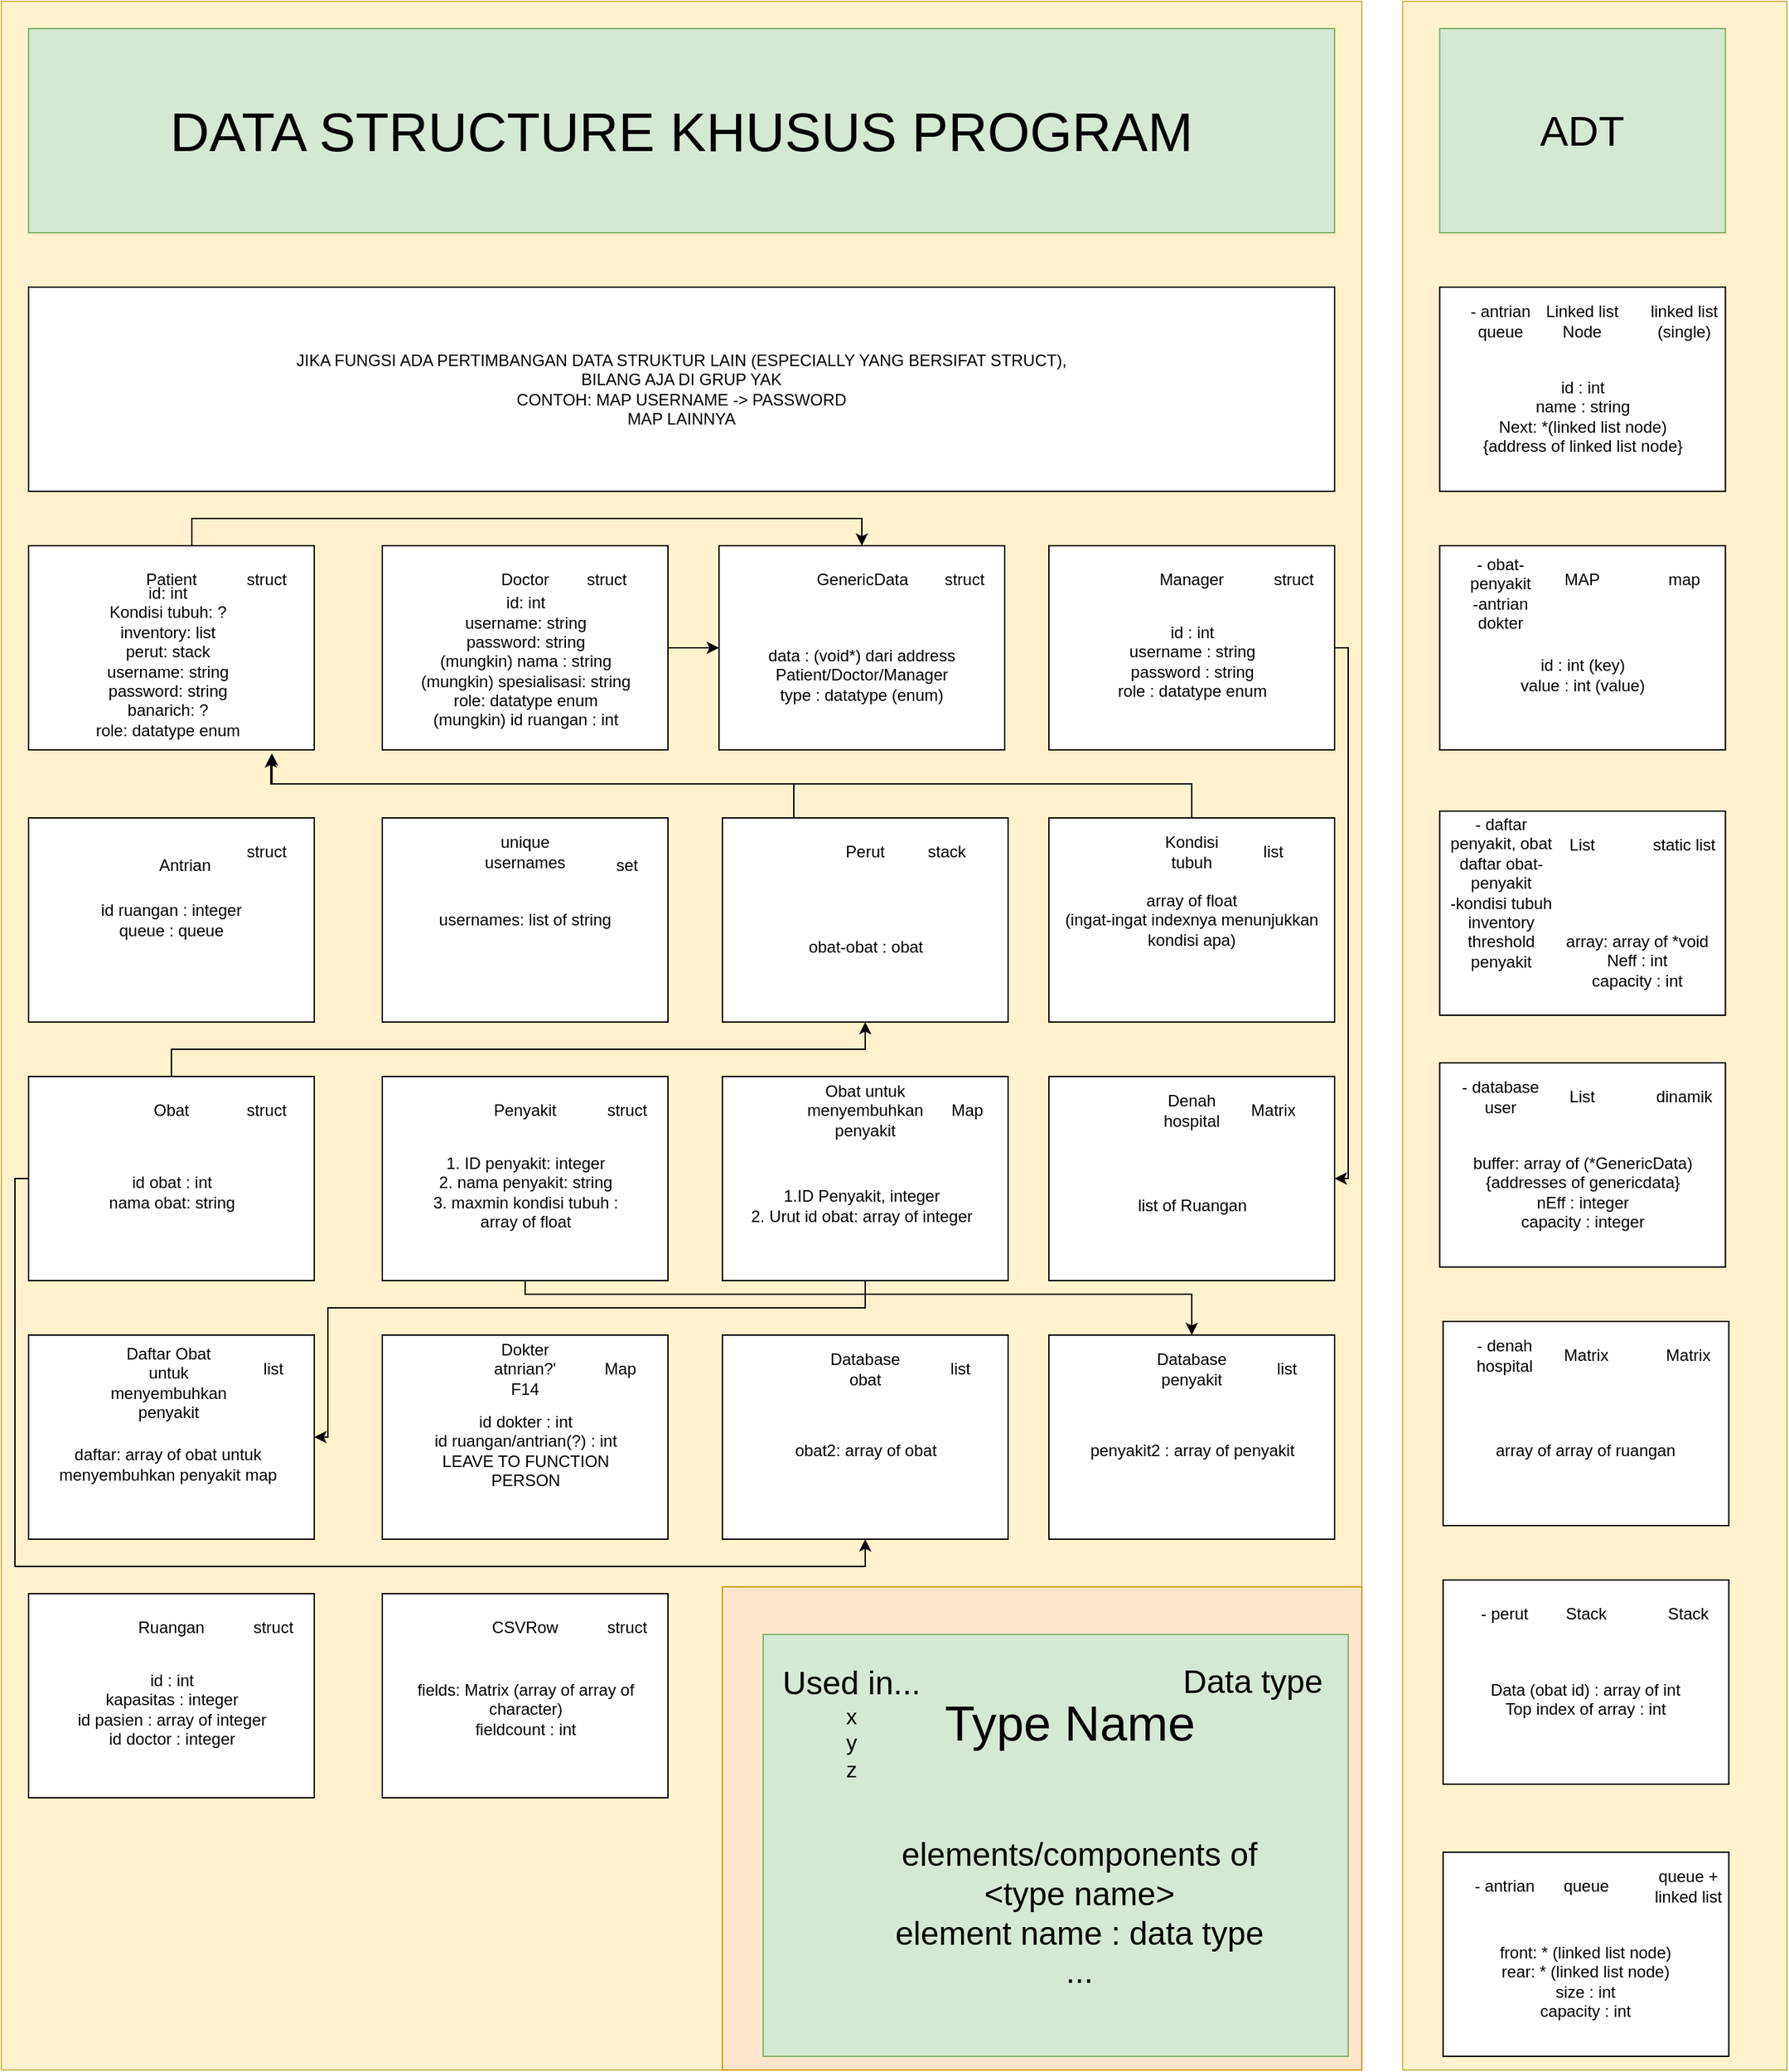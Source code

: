 <mxfile version="27.0.3">
  <diagram name="Page-1" id="8-VR7iJMcNqdX3meWGVy">
    <mxGraphModel dx="2496" dy="2684" grid="1" gridSize="10" guides="1" tooltips="1" connect="1" arrows="1" fold="1" page="1" pageScale="1" pageWidth="850" pageHeight="1100" math="0" shadow="0">
      <root>
        <mxCell id="0" />
        <mxCell id="1" parent="0" />
        <mxCell id="qRzVWy2TUR5vVs1TbLW0-101" value="" style="rounded=0;whiteSpace=wrap;html=1;fillColor=#fff2cc;strokeColor=#d6b656;" parent="1" vertex="1">
          <mxGeometry x="80" y="-120" width="1000" height="1520" as="geometry" />
        </mxCell>
        <mxCell id="5JmlB6ZkHaXfLRglVu9s-21" value="" style="rounded=0;whiteSpace=wrap;html=1;fillColor=#ffe6cc;strokeColor=#d79b00;" vertex="1" parent="1">
          <mxGeometry x="610" y="1045" width="470" height="355" as="geometry" />
        </mxCell>
        <mxCell id="qRzVWy2TUR5vVs1TbLW0-126" style="edgeStyle=orthogonalEdgeStyle;rounded=0;orthogonalLoop=1;jettySize=auto;html=1;exitX=1;exitY=0.5;exitDx=0;exitDy=0;entryX=0;entryY=0.5;entryDx=0;entryDy=0;" parent="1" source="qRzVWy2TUR5vVs1TbLW0-5" target="qRzVWy2TUR5vVs1TbLW0-29" edge="1">
          <mxGeometry relative="1" as="geometry" />
        </mxCell>
        <mxCell id="qRzVWy2TUR5vVs1TbLW0-5" value="" style="rounded=0;whiteSpace=wrap;html=1;" parent="1" vertex="1">
          <mxGeometry x="360" y="280" width="210" height="150" as="geometry" />
        </mxCell>
        <mxCell id="qRzVWy2TUR5vVs1TbLW0-124" style="edgeStyle=orthogonalEdgeStyle;rounded=0;orthogonalLoop=1;jettySize=auto;html=1;exitX=1;exitY=0.5;exitDx=0;exitDy=0;entryX=0.5;entryY=0;entryDx=0;entryDy=0;" parent="1" source="qRzVWy2TUR5vVs1TbLW0-2" target="qRzVWy2TUR5vVs1TbLW0-29" edge="1">
          <mxGeometry relative="1" as="geometry">
            <Array as="points">
              <mxPoint x="220" y="355" />
              <mxPoint x="220" y="260" />
              <mxPoint x="713" y="260" />
            </Array>
          </mxGeometry>
        </mxCell>
        <mxCell id="qRzVWy2TUR5vVs1TbLW0-2" value="" style="rounded=0;whiteSpace=wrap;html=1;" parent="1" vertex="1">
          <mxGeometry x="100" y="280" width="210" height="150" as="geometry" />
        </mxCell>
        <mxCell id="qRzVWy2TUR5vVs1TbLW0-3" value="Patient" style="text;html=1;align=center;verticalAlign=middle;whiteSpace=wrap;rounded=0;" parent="1" vertex="1">
          <mxGeometry x="175" y="290" width="60" height="30" as="geometry" />
        </mxCell>
        <mxCell id="qRzVWy2TUR5vVs1TbLW0-4" value="Doctor" style="text;html=1;align=center;verticalAlign=middle;whiteSpace=wrap;rounded=0;" parent="1" vertex="1">
          <mxGeometry x="435" y="290" width="60" height="30" as="geometry" />
        </mxCell>
        <mxCell id="qRzVWy2TUR5vVs1TbLW0-127" style="edgeStyle=orthogonalEdgeStyle;rounded=0;orthogonalLoop=1;jettySize=auto;html=1;exitX=1;exitY=0.5;exitDx=0;exitDy=0;entryX=1;entryY=0.5;entryDx=0;entryDy=0;" parent="1" source="qRzVWy2TUR5vVs1TbLW0-8" target="qRzVWy2TUR5vVs1TbLW0-27" edge="1">
          <mxGeometry relative="1" as="geometry">
            <Array as="points">
              <mxPoint x="1070" y="355" />
              <mxPoint x="1070" y="745" />
            </Array>
          </mxGeometry>
        </mxCell>
        <mxCell id="qRzVWy2TUR5vVs1TbLW0-8" value="" style="rounded=0;whiteSpace=wrap;html=1;" parent="1" vertex="1">
          <mxGeometry x="850" y="280" width="210" height="150" as="geometry" />
        </mxCell>
        <mxCell id="qRzVWy2TUR5vVs1TbLW0-9" value="Manager" style="text;html=1;align=center;verticalAlign=middle;whiteSpace=wrap;rounded=0;" parent="1" vertex="1">
          <mxGeometry x="925" y="290" width="60" height="30" as="geometry" />
        </mxCell>
        <mxCell id="qRzVWy2TUR5vVs1TbLW0-10" value="&lt;div&gt;id ruangan : integer&lt;/div&gt;&lt;div&gt;queue : queue&lt;/div&gt;" style="rounded=0;whiteSpace=wrap;html=1;" parent="1" vertex="1">
          <mxGeometry x="100" y="480" width="210" height="150" as="geometry" />
        </mxCell>
        <mxCell id="qRzVWy2TUR5vVs1TbLW0-11" value="&lt;div&gt;id: int&lt;/div&gt;&lt;div&gt;Kondisi tubuh: ?&lt;/div&gt;&lt;div&gt;inventory: list&lt;/div&gt;&lt;div&gt;perut: stack&lt;/div&gt;&lt;div&gt;username: string&lt;/div&gt;&lt;div&gt;password: string&lt;/div&gt;&lt;div&gt;banarich: ?&lt;/div&gt;&lt;div&gt;role: datatype enum&lt;/div&gt;" style="text;html=1;align=center;verticalAlign=middle;whiteSpace=wrap;rounded=0;" parent="1" vertex="1">
          <mxGeometry x="120" y="320" width="165" height="90" as="geometry" />
        </mxCell>
        <mxCell id="qRzVWy2TUR5vVs1TbLW0-13" value="usernames: list of string" style="rounded=0;whiteSpace=wrap;html=1;" parent="1" vertex="1">
          <mxGeometry x="360" y="480" width="210" height="150" as="geometry" />
        </mxCell>
        <mxCell id="qRzVWy2TUR5vVs1TbLW0-14" value="unique usernames" style="text;html=1;align=center;verticalAlign=middle;whiteSpace=wrap;rounded=0;" parent="1" vertex="1">
          <mxGeometry x="435" y="490" width="60" height="30" as="geometry" />
        </mxCell>
        <mxCell id="qRzVWy2TUR5vVs1TbLW0-15" value="" style="rounded=0;whiteSpace=wrap;html=1;" parent="1" vertex="1">
          <mxGeometry x="610" y="480" width="210" height="150" as="geometry" />
        </mxCell>
        <mxCell id="qRzVWy2TUR5vVs1TbLW0-16" value="Perut" style="text;html=1;align=center;verticalAlign=middle;whiteSpace=wrap;rounded=0;" parent="1" vertex="1">
          <mxGeometry x="685" y="490" width="60" height="30" as="geometry" />
        </mxCell>
        <mxCell id="qRzVWy2TUR5vVs1TbLW0-17" value="&lt;div&gt;array of float&lt;/div&gt;&lt;div&gt;(ingat-ingat indexnya menunjukkan kondisi apa)&lt;/div&gt;" style="rounded=0;whiteSpace=wrap;html=1;" parent="1" vertex="1">
          <mxGeometry x="850" y="480" width="210" height="150" as="geometry" />
        </mxCell>
        <mxCell id="qRzVWy2TUR5vVs1TbLW0-18" value="Kondisi tubuh" style="text;html=1;align=center;verticalAlign=middle;whiteSpace=wrap;rounded=0;" parent="1" vertex="1">
          <mxGeometry x="925" y="490" width="60" height="30" as="geometry" />
        </mxCell>
        <mxCell id="qRzVWy2TUR5vVs1TbLW0-142" style="edgeStyle=orthogonalEdgeStyle;rounded=0;orthogonalLoop=1;jettySize=auto;html=1;exitX=0;exitY=0.5;exitDx=0;exitDy=0;entryX=0.5;entryY=1;entryDx=0;entryDy=0;" parent="1" source="qRzVWy2TUR5vVs1TbLW0-21" target="qRzVWy2TUR5vVs1TbLW0-138" edge="1">
          <mxGeometry relative="1" as="geometry">
            <Array as="points">
              <mxPoint x="90" y="745" />
              <mxPoint x="90" y="1030" />
              <mxPoint x="715" y="1030" />
            </Array>
          </mxGeometry>
        </mxCell>
        <mxCell id="5BP1AZB2ItsZewCRuCtk-1" style="edgeStyle=orthogonalEdgeStyle;rounded=0;orthogonalLoop=1;jettySize=auto;html=1;exitX=0.5;exitY=0;exitDx=0;exitDy=0;entryX=0.5;entryY=1;entryDx=0;entryDy=0;" parent="1" source="qRzVWy2TUR5vVs1TbLW0-21" target="qRzVWy2TUR5vVs1TbLW0-15" edge="1">
          <mxGeometry relative="1" as="geometry" />
        </mxCell>
        <mxCell id="qRzVWy2TUR5vVs1TbLW0-21" value="" style="rounded=0;whiteSpace=wrap;html=1;" parent="1" vertex="1">
          <mxGeometry x="100" y="670" width="210" height="150" as="geometry" />
        </mxCell>
        <mxCell id="qRzVWy2TUR5vVs1TbLW0-22" value="Obat" style="text;html=1;align=center;verticalAlign=middle;whiteSpace=wrap;rounded=0;" parent="1" vertex="1">
          <mxGeometry x="175" y="680" width="60" height="30" as="geometry" />
        </mxCell>
        <mxCell id="qRzVWy2TUR5vVs1TbLW0-147" style="edgeStyle=orthogonalEdgeStyle;rounded=0;orthogonalLoop=1;jettySize=auto;html=1;exitX=0.5;exitY=1;exitDx=0;exitDy=0;entryX=0.5;entryY=0;entryDx=0;entryDy=0;" parent="1" source="qRzVWy2TUR5vVs1TbLW0-23" target="qRzVWy2TUR5vVs1TbLW0-143" edge="1">
          <mxGeometry relative="1" as="geometry">
            <Array as="points">
              <mxPoint x="465" y="830" />
              <mxPoint x="955" y="830" />
            </Array>
          </mxGeometry>
        </mxCell>
        <mxCell id="qRzVWy2TUR5vVs1TbLW0-23" value="" style="rounded=0;whiteSpace=wrap;html=1;" parent="1" vertex="1">
          <mxGeometry x="360" y="670" width="210" height="150" as="geometry" />
        </mxCell>
        <mxCell id="qRzVWy2TUR5vVs1TbLW0-24" value="Penyakit" style="text;html=1;align=center;verticalAlign=middle;whiteSpace=wrap;rounded=0;" parent="1" vertex="1">
          <mxGeometry x="435" y="680" width="60" height="30" as="geometry" />
        </mxCell>
        <mxCell id="qRzVWy2TUR5vVs1TbLW0-129" style="edgeStyle=orthogonalEdgeStyle;rounded=0;orthogonalLoop=1;jettySize=auto;html=1;exitX=0.5;exitY=1;exitDx=0;exitDy=0;entryX=1;entryY=0.5;entryDx=0;entryDy=0;" parent="1" source="qRzVWy2TUR5vVs1TbLW0-25" target="qRzVWy2TUR5vVs1TbLW0-35" edge="1">
          <mxGeometry relative="1" as="geometry">
            <Array as="points">
              <mxPoint x="715" y="840" />
              <mxPoint x="320" y="840" />
              <mxPoint x="320" y="935" />
            </Array>
          </mxGeometry>
        </mxCell>
        <mxCell id="qRzVWy2TUR5vVs1TbLW0-25" value="" style="rounded=0;whiteSpace=wrap;html=1;" parent="1" vertex="1">
          <mxGeometry x="610" y="670" width="210" height="150" as="geometry" />
        </mxCell>
        <mxCell id="qRzVWy2TUR5vVs1TbLW0-26" value="Obat untuk menyembuhkan penyakit" style="text;html=1;align=center;verticalAlign=middle;whiteSpace=wrap;rounded=0;" parent="1" vertex="1">
          <mxGeometry x="685" y="680" width="60" height="30" as="geometry" />
        </mxCell>
        <mxCell id="qRzVWy2TUR5vVs1TbLW0-27" value="" style="rounded=0;whiteSpace=wrap;html=1;" parent="1" vertex="1">
          <mxGeometry x="850" y="670" width="210" height="150" as="geometry" />
        </mxCell>
        <mxCell id="qRzVWy2TUR5vVs1TbLW0-28" value="Denah hospital" style="text;html=1;align=center;verticalAlign=middle;whiteSpace=wrap;rounded=0;" parent="1" vertex="1">
          <mxGeometry x="925" y="680" width="60" height="30" as="geometry" />
        </mxCell>
        <mxCell id="qRzVWy2TUR5vVs1TbLW0-29" value="" style="rounded=0;whiteSpace=wrap;html=1;" parent="1" vertex="1">
          <mxGeometry x="607.5" y="280" width="210" height="150" as="geometry" />
        </mxCell>
        <mxCell id="qRzVWy2TUR5vVs1TbLW0-30" value="GenericData" style="text;html=1;align=center;verticalAlign=middle;whiteSpace=wrap;rounded=0;" parent="1" vertex="1">
          <mxGeometry x="682.5" y="290" width="60" height="30" as="geometry" />
        </mxCell>
        <mxCell id="qRzVWy2TUR5vVs1TbLW0-31" value="Antrian" style="text;html=1;align=center;verticalAlign=middle;whiteSpace=wrap;rounded=0;" parent="1" vertex="1">
          <mxGeometry x="185" y="500" width="60" height="30" as="geometry" />
        </mxCell>
        <mxCell id="qRzVWy2TUR5vVs1TbLW0-32" value="list of Ruangan" style="text;html=1;align=center;verticalAlign=middle;whiteSpace=wrap;rounded=0;" parent="1" vertex="1">
          <mxGeometry x="872.5" y="720" width="165" height="90" as="geometry" />
        </mxCell>
        <mxCell id="qRzVWy2TUR5vVs1TbLW0-33" value="Matrix" style="text;html=1;align=center;verticalAlign=middle;whiteSpace=wrap;rounded=0;" parent="1" vertex="1">
          <mxGeometry x="985" y="680" width="60" height="30" as="geometry" />
        </mxCell>
        <mxCell id="qRzVWy2TUR5vVs1TbLW0-34" value="&lt;div&gt;1.ID Penyakit, integer&lt;/div&gt;&lt;div&gt;2. Urut id obat: array of integer&lt;/div&gt;" style="text;html=1;align=center;verticalAlign=middle;whiteSpace=wrap;rounded=0;" parent="1" vertex="1">
          <mxGeometry x="630" y="720" width="165" height="90" as="geometry" />
        </mxCell>
        <mxCell id="qRzVWy2TUR5vVs1TbLW0-35" value="" style="rounded=0;whiteSpace=wrap;html=1;" parent="1" vertex="1">
          <mxGeometry x="100" y="860" width="210" height="150" as="geometry" />
        </mxCell>
        <mxCell id="qRzVWy2TUR5vVs1TbLW0-36" value="Daftar Obat untuk menyembuhkan penyakit" style="text;html=1;align=center;verticalAlign=middle;whiteSpace=wrap;rounded=0;" parent="1" vertex="1">
          <mxGeometry x="172.5" y="880" width="60" height="30" as="geometry" />
        </mxCell>
        <mxCell id="qRzVWy2TUR5vVs1TbLW0-37" value="daftar: array of obat untuk menyembuhkan penyakit map" style="text;html=1;align=center;verticalAlign=middle;whiteSpace=wrap;rounded=0;" parent="1" vertex="1">
          <mxGeometry x="120" y="910" width="165" height="90" as="geometry" />
        </mxCell>
        <mxCell id="qRzVWy2TUR5vVs1TbLW0-38" value="Map" style="text;html=1;align=center;verticalAlign=middle;whiteSpace=wrap;rounded=0;" parent="1" vertex="1">
          <mxGeometry x="760" y="680" width="60" height="30" as="geometry" />
        </mxCell>
        <mxCell id="qRzVWy2TUR5vVs1TbLW0-39" value="list" style="text;html=1;align=center;verticalAlign=middle;whiteSpace=wrap;rounded=0;" parent="1" vertex="1">
          <mxGeometry x="250" y="870" width="60" height="30" as="geometry" />
        </mxCell>
        <mxCell id="qRzVWy2TUR5vVs1TbLW0-40" value="&lt;div&gt;data : (void*) dari address Patient/Doctor/Manager&lt;/div&gt;&lt;div&gt;type : datatype (enum)&lt;/div&gt;" style="text;html=1;align=center;verticalAlign=middle;whiteSpace=wrap;rounded=0;" parent="1" vertex="1">
          <mxGeometry x="630" y="330" width="165" height="90" as="geometry" />
        </mxCell>
        <mxCell id="qRzVWy2TUR5vVs1TbLW0-41" value="&lt;div&gt;1. ID penyakit: integer&lt;/div&gt;&lt;div&gt;2. nama penyakit: string&lt;/div&gt;&lt;div&gt;3. maxmin kondisi tubuh : array of float&lt;/div&gt;" style="text;html=1;align=center;verticalAlign=middle;whiteSpace=wrap;rounded=0;" parent="1" vertex="1">
          <mxGeometry x="382.5" y="710" width="165" height="90" as="geometry" />
        </mxCell>
        <mxCell id="qRzVWy2TUR5vVs1TbLW0-43" value="list" style="text;html=1;align=center;verticalAlign=middle;whiteSpace=wrap;rounded=0;" parent="1" vertex="1">
          <mxGeometry x="985" y="490" width="60" height="30" as="geometry" />
        </mxCell>
        <mxCell id="qRzVWy2TUR5vVs1TbLW0-45" value="obat-obat : obat" style="text;html=1;align=center;verticalAlign=middle;whiteSpace=wrap;rounded=0;" parent="1" vertex="1">
          <mxGeometry x="632.5" y="530" width="165" height="90" as="geometry" />
        </mxCell>
        <mxCell id="qRzVWy2TUR5vVs1TbLW0-46" value="stack" style="text;html=1;align=center;verticalAlign=middle;whiteSpace=wrap;rounded=0;" parent="1" vertex="1">
          <mxGeometry x="745" y="490" width="60" height="30" as="geometry" />
        </mxCell>
        <mxCell id="qRzVWy2TUR5vVs1TbLW0-48" value="struct" style="text;html=1;align=center;verticalAlign=middle;whiteSpace=wrap;rounded=0;" parent="1" vertex="1">
          <mxGeometry x="757.5" y="290" width="60" height="30" as="geometry" />
        </mxCell>
        <mxCell id="qRzVWy2TUR5vVs1TbLW0-51" value="struct" style="text;html=1;align=center;verticalAlign=middle;whiteSpace=wrap;rounded=0;" parent="1" vertex="1">
          <mxGeometry x="245" y="490" width="60" height="30" as="geometry" />
        </mxCell>
        <mxCell id="qRzVWy2TUR5vVs1TbLW0-52" value="set" style="text;html=1;align=center;verticalAlign=middle;whiteSpace=wrap;rounded=0;" parent="1" vertex="1">
          <mxGeometry x="510" y="500" width="60" height="30" as="geometry" />
        </mxCell>
        <mxCell id="qRzVWy2TUR5vVs1TbLW0-53" value="&lt;div&gt;id : int&lt;/div&gt;&lt;div&gt;username : string&lt;/div&gt;&lt;div&gt;password : string&lt;/div&gt;&lt;div&gt;role : datatype enum&lt;/div&gt;" style="text;html=1;align=center;verticalAlign=middle;whiteSpace=wrap;rounded=0;" parent="1" vertex="1">
          <mxGeometry x="872.5" y="320" width="165" height="90" as="geometry" />
        </mxCell>
        <mxCell id="qRzVWy2TUR5vVs1TbLW0-64" value="struct" style="text;html=1;align=center;verticalAlign=middle;whiteSpace=wrap;rounded=0;" parent="1" vertex="1">
          <mxGeometry x="510" y="680" width="60" height="30" as="geometry" />
        </mxCell>
        <mxCell id="qRzVWy2TUR5vVs1TbLW0-65" value="struct" style="text;html=1;align=center;verticalAlign=middle;whiteSpace=wrap;rounded=0;" parent="1" vertex="1">
          <mxGeometry x="1000" y="290" width="60" height="30" as="geometry" />
        </mxCell>
        <mxCell id="qRzVWy2TUR5vVs1TbLW0-66" value="struct" style="text;html=1;align=center;verticalAlign=middle;whiteSpace=wrap;rounded=0;" parent="1" vertex="1">
          <mxGeometry x="245" y="290" width="60" height="30" as="geometry" />
        </mxCell>
        <mxCell id="qRzVWy2TUR5vVs1TbLW0-77" value="&lt;div&gt;id obat : int&lt;/div&gt;&lt;div&gt;nama obat: string&lt;/div&gt;" style="text;html=1;align=center;verticalAlign=middle;whiteSpace=wrap;rounded=0;" parent="1" vertex="1">
          <mxGeometry x="122.5" y="710" width="165" height="90" as="geometry" />
        </mxCell>
        <mxCell id="qRzVWy2TUR5vVs1TbLW0-78" value="struct" style="text;html=1;align=center;verticalAlign=middle;whiteSpace=wrap;rounded=0;" parent="1" vertex="1">
          <mxGeometry x="245" y="680" width="60" height="30" as="geometry" />
        </mxCell>
        <mxCell id="qRzVWy2TUR5vVs1TbLW0-79" value="struct" style="text;html=1;align=center;verticalAlign=middle;whiteSpace=wrap;rounded=0;" parent="1" vertex="1">
          <mxGeometry x="495" y="290" width="60" height="30" as="geometry" />
        </mxCell>
        <mxCell id="qRzVWy2TUR5vVs1TbLW0-80" value="&lt;div&gt;id: int&lt;br&gt;username: string&lt;/div&gt;&lt;div&gt;password: string&lt;/div&gt;&lt;div&gt;(mungkin) nama : string&lt;/div&gt;&lt;div&gt;(mungkin) spesialisasi: string&lt;/div&gt;&lt;div&gt;role: datatype enum&lt;/div&gt;&lt;div&gt;(mungkin) id ruangan : int&lt;/div&gt;" style="text;html=1;align=center;verticalAlign=middle;whiteSpace=wrap;rounded=0;" parent="1" vertex="1">
          <mxGeometry x="382.5" y="320" width="165" height="90" as="geometry" />
        </mxCell>
        <mxCell id="qRzVWy2TUR5vVs1TbLW0-92" value="&lt;div&gt;JIKA FUNGSI ADA PERTIMBANGAN DATA STRUKTUR LAIN (ESPECIALLY YANG BERSIFAT STRUCT),&lt;/div&gt;&lt;div&gt;BILANG AJA DI GRUP YAK&lt;/div&gt;&lt;div&gt;CONTOH: MAP USERNAME -&amp;gt; PASSWORD&lt;/div&gt;&lt;div&gt;MAP LAINNYA&lt;/div&gt;" style="rounded=0;whiteSpace=wrap;html=1;" parent="1" vertex="1">
          <mxGeometry x="100" y="90" width="960" height="150" as="geometry" />
        </mxCell>
        <mxCell id="qRzVWy2TUR5vVs1TbLW0-93" value="DATA STRUCTURE KHUSUS PROGRAM" style="rounded=0;whiteSpace=wrap;html=1;fillColor=#d5e8d4;strokeColor=#82b366;fontSize=40;" parent="1" vertex="1">
          <mxGeometry x="100" y="-100" width="960" height="150" as="geometry" />
        </mxCell>
        <mxCell id="qRzVWy2TUR5vVs1TbLW0-128" style="edgeStyle=orthogonalEdgeStyle;rounded=0;orthogonalLoop=1;jettySize=auto;html=1;exitX=0.25;exitY=0;exitDx=0;exitDy=0;entryX=0.848;entryY=1.027;entryDx=0;entryDy=0;entryPerimeter=0;" parent="1" source="qRzVWy2TUR5vVs1TbLW0-15" target="qRzVWy2TUR5vVs1TbLW0-2" edge="1">
          <mxGeometry relative="1" as="geometry" />
        </mxCell>
        <mxCell id="qRzVWy2TUR5vVs1TbLW0-130" value="" style="rounded=0;whiteSpace=wrap;html=1;" parent="1" vertex="1">
          <mxGeometry x="360" y="860" width="210" height="150" as="geometry" />
        </mxCell>
        <mxCell id="qRzVWy2TUR5vVs1TbLW0-131" value="&lt;div&gt;Dokter atnrian?&#39;&lt;/div&gt;&lt;div&gt;F14&lt;/div&gt;" style="text;html=1;align=center;verticalAlign=middle;whiteSpace=wrap;rounded=0;" parent="1" vertex="1">
          <mxGeometry x="435" y="870" width="60" height="30" as="geometry" />
        </mxCell>
        <mxCell id="qRzVWy2TUR5vVs1TbLW0-132" value="Map" style="text;html=1;align=center;verticalAlign=middle;whiteSpace=wrap;rounded=0;" parent="1" vertex="1">
          <mxGeometry x="505" y="870" width="60" height="30" as="geometry" />
        </mxCell>
        <mxCell id="qRzVWy2TUR5vVs1TbLW0-133" value="&lt;div&gt;id dokter : int&lt;/div&gt;&lt;div&gt;id ruangan/antrian(?) : int&lt;/div&gt;&lt;div&gt;LEAVE TO FUNCTION PERSON&lt;/div&gt;" style="text;html=1;align=center;verticalAlign=middle;whiteSpace=wrap;rounded=0;" parent="1" vertex="1">
          <mxGeometry x="382.5" y="900" width="165" height="90" as="geometry" />
        </mxCell>
        <mxCell id="qRzVWy2TUR5vVs1TbLW0-138" value="" style="rounded=0;whiteSpace=wrap;html=1;" parent="1" vertex="1">
          <mxGeometry x="610" y="860" width="210" height="150" as="geometry" />
        </mxCell>
        <mxCell id="qRzVWy2TUR5vVs1TbLW0-139" value="Database obat" style="text;html=1;align=center;verticalAlign=middle;whiteSpace=wrap;rounded=0;" parent="1" vertex="1">
          <mxGeometry x="685" y="870" width="60" height="30" as="geometry" />
        </mxCell>
        <mxCell id="qRzVWy2TUR5vVs1TbLW0-140" value="list" style="text;html=1;align=center;verticalAlign=middle;whiteSpace=wrap;rounded=0;" parent="1" vertex="1">
          <mxGeometry x="755" y="870" width="60" height="30" as="geometry" />
        </mxCell>
        <mxCell id="qRzVWy2TUR5vVs1TbLW0-141" value="obat2: array of obat" style="text;html=1;align=center;verticalAlign=middle;whiteSpace=wrap;rounded=0;" parent="1" vertex="1">
          <mxGeometry x="632.5" y="900" width="165" height="90" as="geometry" />
        </mxCell>
        <mxCell id="qRzVWy2TUR5vVs1TbLW0-143" value="" style="rounded=0;whiteSpace=wrap;html=1;" parent="1" vertex="1">
          <mxGeometry x="850" y="860" width="210" height="150" as="geometry" />
        </mxCell>
        <mxCell id="qRzVWy2TUR5vVs1TbLW0-144" value="Database penyakit" style="text;html=1;align=center;verticalAlign=middle;whiteSpace=wrap;rounded=0;" parent="1" vertex="1">
          <mxGeometry x="925" y="870" width="60" height="30" as="geometry" />
        </mxCell>
        <mxCell id="qRzVWy2TUR5vVs1TbLW0-145" value="list" style="text;html=1;align=center;verticalAlign=middle;whiteSpace=wrap;rounded=0;" parent="1" vertex="1">
          <mxGeometry x="995" y="870" width="60" height="30" as="geometry" />
        </mxCell>
        <mxCell id="qRzVWy2TUR5vVs1TbLW0-146" value="penyakit2 : array of penyakit" style="text;html=1;align=center;verticalAlign=middle;whiteSpace=wrap;rounded=0;" parent="1" vertex="1">
          <mxGeometry x="872.5" y="900" width="165" height="90" as="geometry" />
        </mxCell>
        <mxCell id="qRzVWy2TUR5vVs1TbLW0-149" style="edgeStyle=orthogonalEdgeStyle;rounded=0;orthogonalLoop=1;jettySize=auto;html=1;exitX=0.5;exitY=0;exitDx=0;exitDy=0;entryX=0.852;entryY=1.017;entryDx=0;entryDy=0;entryPerimeter=0;" parent="1" source="qRzVWy2TUR5vVs1TbLW0-17" target="qRzVWy2TUR5vVs1TbLW0-2" edge="1">
          <mxGeometry relative="1" as="geometry" />
        </mxCell>
        <mxCell id="5JmlB6ZkHaXfLRglVu9s-6" value="" style="rounded=0;whiteSpace=wrap;html=1;" vertex="1" parent="1">
          <mxGeometry x="100" y="1050" width="210" height="150" as="geometry" />
        </mxCell>
        <mxCell id="5JmlB6ZkHaXfLRglVu9s-7" value="Ruangan" style="text;html=1;align=center;verticalAlign=middle;whiteSpace=wrap;rounded=0;" vertex="1" parent="1">
          <mxGeometry x="175" y="1060" width="60" height="30" as="geometry" />
        </mxCell>
        <mxCell id="5JmlB6ZkHaXfLRglVu9s-8" value="struct" style="text;html=1;align=center;verticalAlign=middle;whiteSpace=wrap;rounded=0;" vertex="1" parent="1">
          <mxGeometry x="250" y="1060" width="60" height="30" as="geometry" />
        </mxCell>
        <mxCell id="5JmlB6ZkHaXfLRglVu9s-9" value="&lt;div&gt;id : int&lt;/div&gt;&lt;div&gt;kapasitas : integer&lt;/div&gt;&lt;div&gt;id pasien : array of integer&lt;/div&gt;&lt;div&gt;id doctor : integer&lt;/div&gt;" style="text;html=1;align=center;verticalAlign=middle;whiteSpace=wrap;rounded=0;" vertex="1" parent="1">
          <mxGeometry x="122.5" y="1090" width="165" height="90" as="geometry" />
        </mxCell>
        <mxCell id="5JmlB6ZkHaXfLRglVu9s-10" value="&lt;div&gt;id : int&lt;/div&gt;&lt;div&gt;kapasitas : integer&lt;/div&gt;&lt;div&gt;id pasien : array of integer&lt;/div&gt;&lt;div&gt;id doctor : integer&lt;/div&gt;" style="text;html=1;align=center;verticalAlign=middle;whiteSpace=wrap;rounded=0;" vertex="1" parent="1">
          <mxGeometry x="382.5" y="1090" width="165" height="90" as="geometry" />
        </mxCell>
        <mxCell id="5JmlB6ZkHaXfLRglVu9s-11" value="" style="rounded=0;whiteSpace=wrap;html=1;" vertex="1" parent="1">
          <mxGeometry x="360" y="1050" width="210" height="150" as="geometry" />
        </mxCell>
        <mxCell id="5JmlB6ZkHaXfLRglVu9s-12" value="CSVRow" style="text;html=1;align=center;verticalAlign=middle;whiteSpace=wrap;rounded=0;" vertex="1" parent="1">
          <mxGeometry x="435" y="1060" width="60" height="30" as="geometry" />
        </mxCell>
        <mxCell id="5JmlB6ZkHaXfLRglVu9s-13" value="struct" style="text;html=1;align=center;verticalAlign=middle;whiteSpace=wrap;rounded=0;" vertex="1" parent="1">
          <mxGeometry x="510" y="1060" width="60" height="30" as="geometry" />
        </mxCell>
        <mxCell id="5JmlB6ZkHaXfLRglVu9s-14" value="&lt;div&gt;fields: Matrix (array of array of character)&lt;/div&gt;&lt;div&gt;fieldcount : int&lt;/div&gt;" style="text;html=1;align=center;verticalAlign=middle;whiteSpace=wrap;rounded=0;" vertex="1" parent="1">
          <mxGeometry x="382.5" y="1090" width="165" height="90" as="geometry" />
        </mxCell>
        <mxCell id="5JmlB6ZkHaXfLRglVu9s-15" value="" style="rounded=0;whiteSpace=wrap;html=1;fillColor=#d5e8d4;strokeColor=#82b366;" vertex="1" parent="1">
          <mxGeometry x="640" y="1080" width="430" height="310" as="geometry" />
        </mxCell>
        <mxCell id="5JmlB6ZkHaXfLRglVu9s-16" value="&lt;font style=&quot;font-size: 36px;&quot;&gt;Type Name&lt;/font&gt;" style="text;html=1;align=center;verticalAlign=middle;whiteSpace=wrap;rounded=0;" vertex="1" parent="1">
          <mxGeometry x="742.5" y="1130" width="245" height="30" as="geometry" />
        </mxCell>
        <mxCell id="5JmlB6ZkHaXfLRglVu9s-17" value="&lt;font style=&quot;font-size: 24px;&quot;&gt;Data type&lt;/font&gt;" style="text;html=1;align=center;verticalAlign=middle;whiteSpace=wrap;rounded=0;" vertex="1" parent="1">
          <mxGeometry x="945" y="1100" width="110" height="30" as="geometry" />
        </mxCell>
        <mxCell id="5JmlB6ZkHaXfLRglVu9s-18" value="&lt;div&gt;&lt;font style=&quot;font-size: 24px;&quot;&gt;Used in...&lt;/font&gt;&lt;/div&gt;&lt;div&gt;&lt;font size=&quot;3&quot;&gt;x&lt;/font&gt;&lt;/div&gt;&lt;div&gt;&lt;font size=&quot;3&quot;&gt;y&lt;/font&gt;&lt;/div&gt;&lt;div&gt;&lt;font size=&quot;3&quot;&gt;z&lt;/font&gt;&lt;/div&gt;" style="text;html=1;align=center;verticalAlign=middle;whiteSpace=wrap;rounded=0;" vertex="1" parent="1">
          <mxGeometry x="650" y="1130" width="110" height="30" as="geometry" />
        </mxCell>
        <mxCell id="5JmlB6ZkHaXfLRglVu9s-23" value="" style="rounded=0;whiteSpace=wrap;html=1;fillColor=#fff2cc;strokeColor=#d6b656;" vertex="1" parent="1">
          <mxGeometry x="1110" y="-120" width="282.5" height="1520" as="geometry" />
        </mxCell>
        <mxCell id="5JmlB6ZkHaXfLRglVu9s-19" value="&lt;div&gt;&lt;font style=&quot;font-size: 24px;&quot;&gt;elements/components of &amp;lt;type name&amp;gt;&lt;/font&gt;&lt;/div&gt;&lt;div&gt;&lt;font style=&quot;font-size: 24px;&quot;&gt;element name : data type&lt;/font&gt;&lt;/div&gt;&lt;div&gt;&lt;font style=&quot;font-size: 24px;&quot;&gt;...&lt;/font&gt;&lt;/div&gt;" style="text;html=1;align=center;verticalAlign=middle;whiteSpace=wrap;rounded=0;" vertex="1" parent="1">
          <mxGeometry x="725" y="1200" width="295" height="170" as="geometry" />
        </mxCell>
        <mxCell id="qRzVWy2TUR5vVs1TbLW0-54" value="" style="rounded=0;whiteSpace=wrap;html=1;" parent="1" vertex="1">
          <mxGeometry x="1137.25" y="90" width="210" height="150" as="geometry" />
        </mxCell>
        <mxCell id="qRzVWy2TUR5vVs1TbLW0-55" value="Linked list Node" style="text;html=1;align=center;verticalAlign=middle;whiteSpace=wrap;rounded=0;" parent="1" vertex="1">
          <mxGeometry x="1212.25" y="100" width="60" height="30" as="geometry" />
        </mxCell>
        <mxCell id="qRzVWy2TUR5vVs1TbLW0-56" value="&lt;div&gt;id : int&lt;/div&gt;&lt;div&gt;name : string&lt;/div&gt;&lt;div&gt;Next: *(linked list node) {address of linked list node}&lt;/div&gt;" style="text;html=1;align=center;verticalAlign=middle;whiteSpace=wrap;rounded=0;" parent="1" vertex="1">
          <mxGeometry x="1159.75" y="140" width="165" height="90" as="geometry" />
        </mxCell>
        <mxCell id="qRzVWy2TUR5vVs1TbLW0-57" value="&lt;div&gt;linked list&lt;/div&gt;&lt;div&gt;(single)&lt;/div&gt;" style="text;html=1;align=center;verticalAlign=middle;whiteSpace=wrap;rounded=0;" parent="1" vertex="1">
          <mxGeometry x="1287.25" y="100" width="60" height="30" as="geometry" />
        </mxCell>
        <mxCell id="qRzVWy2TUR5vVs1TbLW0-58" value="" style="rounded=0;whiteSpace=wrap;html=1;" parent="1" vertex="1">
          <mxGeometry x="1139.75" y="1240" width="210" height="150" as="geometry" />
        </mxCell>
        <mxCell id="qRzVWy2TUR5vVs1TbLW0-59" value="queue" style="text;html=1;align=center;verticalAlign=middle;whiteSpace=wrap;rounded=0;" parent="1" vertex="1">
          <mxGeometry x="1214.75" y="1250" width="60" height="30" as="geometry" />
        </mxCell>
        <mxCell id="qRzVWy2TUR5vVs1TbLW0-60" value="&lt;div&gt;front: * (linked list node)&lt;/div&gt;&lt;div&gt;rear: * (linked list node)&lt;/div&gt;&lt;div&gt;size : int&lt;/div&gt;&lt;div&gt;capacity : int&lt;/div&gt;" style="text;html=1;align=center;verticalAlign=middle;whiteSpace=wrap;rounded=0;" parent="1" vertex="1">
          <mxGeometry x="1162.25" y="1290" width="165" height="90" as="geometry" />
        </mxCell>
        <mxCell id="qRzVWy2TUR5vVs1TbLW0-61" value="queue + linked list" style="text;html=1;align=center;verticalAlign=middle;whiteSpace=wrap;rounded=0;" parent="1" vertex="1">
          <mxGeometry x="1289.75" y="1250" width="60" height="30" as="geometry" />
        </mxCell>
        <mxCell id="qRzVWy2TUR5vVs1TbLW0-62" value="&lt;div&gt;- antrian queue&lt;/div&gt;" style="text;html=1;align=center;verticalAlign=middle;whiteSpace=wrap;rounded=0;" parent="1" vertex="1">
          <mxGeometry x="1152.25" y="100" width="60" height="30" as="geometry" />
        </mxCell>
        <mxCell id="qRzVWy2TUR5vVs1TbLW0-63" value="- antrian" style="text;html=1;align=center;verticalAlign=middle;whiteSpace=wrap;rounded=0;" parent="1" vertex="1">
          <mxGeometry x="1154.75" y="1250" width="60" height="30" as="geometry" />
        </mxCell>
        <mxCell id="qRzVWy2TUR5vVs1TbLW0-67" value="" style="rounded=0;whiteSpace=wrap;html=1;" parent="1" vertex="1">
          <mxGeometry x="1139.75" y="850" width="210" height="150" as="geometry" />
        </mxCell>
        <mxCell id="qRzVWy2TUR5vVs1TbLW0-68" value="Matrix" style="text;html=1;align=center;verticalAlign=middle;whiteSpace=wrap;rounded=0;" parent="1" vertex="1">
          <mxGeometry x="1214.75" y="860" width="60" height="30" as="geometry" />
        </mxCell>
        <mxCell id="qRzVWy2TUR5vVs1TbLW0-69" value="array of array of ruangan" style="text;html=1;align=center;verticalAlign=middle;whiteSpace=wrap;rounded=0;" parent="1" vertex="1">
          <mxGeometry x="1162.25" y="900" width="165" height="90" as="geometry" />
        </mxCell>
        <mxCell id="qRzVWy2TUR5vVs1TbLW0-70" value="Matrix" style="text;html=1;align=center;verticalAlign=middle;whiteSpace=wrap;rounded=0;" parent="1" vertex="1">
          <mxGeometry x="1289.75" y="860" width="60" height="30" as="geometry" />
        </mxCell>
        <mxCell id="qRzVWy2TUR5vVs1TbLW0-71" value="- denah hospital" style="text;html=1;align=center;verticalAlign=middle;whiteSpace=wrap;rounded=0;" parent="1" vertex="1">
          <mxGeometry x="1154.75" y="860" width="60" height="30" as="geometry" />
        </mxCell>
        <mxCell id="qRzVWy2TUR5vVs1TbLW0-72" value="" style="rounded=0;whiteSpace=wrap;html=1;" parent="1" vertex="1">
          <mxGeometry x="1139.75" y="1040" width="210" height="150" as="geometry" />
        </mxCell>
        <mxCell id="qRzVWy2TUR5vVs1TbLW0-73" value="Stack" style="text;html=1;align=center;verticalAlign=middle;whiteSpace=wrap;rounded=0;" parent="1" vertex="1">
          <mxGeometry x="1214.75" y="1050" width="60" height="30" as="geometry" />
        </mxCell>
        <mxCell id="qRzVWy2TUR5vVs1TbLW0-74" value="&lt;div&gt;Data (obat id) : array of int&lt;/div&gt;&lt;div&gt;Top index of array : int&lt;/div&gt;&lt;div&gt;&lt;br&gt;&lt;/div&gt;" style="text;html=1;align=center;verticalAlign=middle;whiteSpace=wrap;rounded=0;" parent="1" vertex="1">
          <mxGeometry x="1162.25" y="1090" width="165" height="90" as="geometry" />
        </mxCell>
        <mxCell id="qRzVWy2TUR5vVs1TbLW0-75" value="Stack" style="text;html=1;align=center;verticalAlign=middle;whiteSpace=wrap;rounded=0;" parent="1" vertex="1">
          <mxGeometry x="1289.75" y="1050" width="60" height="30" as="geometry" />
        </mxCell>
        <mxCell id="qRzVWy2TUR5vVs1TbLW0-76" value="- perut" style="text;html=1;align=center;verticalAlign=middle;whiteSpace=wrap;rounded=0;" parent="1" vertex="1">
          <mxGeometry x="1154.75" y="1050" width="60" height="30" as="geometry" />
        </mxCell>
        <mxCell id="qRzVWy2TUR5vVs1TbLW0-81" value="" style="rounded=0;whiteSpace=wrap;html=1;" parent="1" vertex="1">
          <mxGeometry x="1137.25" y="280" width="210" height="150" as="geometry" />
        </mxCell>
        <mxCell id="qRzVWy2TUR5vVs1TbLW0-82" value="MAP" style="text;html=1;align=center;verticalAlign=middle;whiteSpace=wrap;rounded=0;" parent="1" vertex="1">
          <mxGeometry x="1212.25" y="290" width="60" height="30" as="geometry" />
        </mxCell>
        <mxCell id="qRzVWy2TUR5vVs1TbLW0-83" value="&lt;div&gt;id : int (key)&lt;/div&gt;&lt;div&gt;value : int (value)&lt;/div&gt;" style="text;html=1;align=center;verticalAlign=middle;whiteSpace=wrap;rounded=0;" parent="1" vertex="1">
          <mxGeometry x="1159.75" y="330" width="165" height="90" as="geometry" />
        </mxCell>
        <mxCell id="qRzVWy2TUR5vVs1TbLW0-84" value="map" style="text;html=1;align=center;verticalAlign=middle;whiteSpace=wrap;rounded=0;" parent="1" vertex="1">
          <mxGeometry x="1287.25" y="290" width="60" height="30" as="geometry" />
        </mxCell>
        <mxCell id="qRzVWy2TUR5vVs1TbLW0-85" value="&lt;div&gt;- obat-penyakit&lt;/div&gt;&lt;div&gt;-antrian dokter&lt;/div&gt;" style="text;html=1;align=center;verticalAlign=middle;whiteSpace=wrap;rounded=0;" parent="1" vertex="1">
          <mxGeometry x="1152.25" y="300" width="60" height="30" as="geometry" />
        </mxCell>
        <mxCell id="qRzVWy2TUR5vVs1TbLW0-86" value="" style="rounded=0;whiteSpace=wrap;html=1;" parent="1" vertex="1">
          <mxGeometry x="1137.25" y="475" width="210" height="150" as="geometry" />
        </mxCell>
        <mxCell id="qRzVWy2TUR5vVs1TbLW0-87" value="List" style="text;html=1;align=center;verticalAlign=middle;whiteSpace=wrap;rounded=0;" parent="1" vertex="1">
          <mxGeometry x="1212.25" y="485" width="60" height="30" as="geometry" />
        </mxCell>
        <mxCell id="qRzVWy2TUR5vVs1TbLW0-88" value="&lt;div&gt;array: array of *void&lt;/div&gt;&lt;div&gt;Neff : int&lt;/div&gt;&lt;div&gt;capacity : int&lt;/div&gt;" style="text;html=1;align=center;verticalAlign=middle;whiteSpace=wrap;rounded=0;" parent="1" vertex="1">
          <mxGeometry x="1200.25" y="540" width="165" height="90" as="geometry" />
        </mxCell>
        <mxCell id="qRzVWy2TUR5vVs1TbLW0-89" value="static list" style="text;html=1;align=center;verticalAlign=middle;whiteSpace=wrap;rounded=0;" parent="1" vertex="1">
          <mxGeometry x="1287.25" y="485" width="60" height="30" as="geometry" />
        </mxCell>
        <mxCell id="qRzVWy2TUR5vVs1TbLW0-90" value="&lt;div&gt;- daftar penyakit, obat &lt;br&gt;&lt;/div&gt;&lt;div&gt;daftar obat-penyakit&lt;/div&gt;&lt;div&gt;-kondisi tubuh&lt;/div&gt;&lt;div&gt;inventory&lt;/div&gt;&lt;div&gt;threshold penyakit&lt;/div&gt;" style="text;html=1;align=center;verticalAlign=middle;whiteSpace=wrap;rounded=0;" parent="1" vertex="1">
          <mxGeometry x="1139.75" y="520" width="85" height="30" as="geometry" />
        </mxCell>
        <mxCell id="qRzVWy2TUR5vVs1TbLW0-95" value="ADT" style="rounded=0;whiteSpace=wrap;html=1;labelBackgroundColor=none;fillColor=#d5e8d4;strokeColor=#82b366;fontSize=31;" parent="1" vertex="1">
          <mxGeometry x="1137.25" y="-100" width="210" height="150" as="geometry" />
        </mxCell>
        <mxCell id="5JmlB6ZkHaXfLRglVu9s-1" value="" style="rounded=0;whiteSpace=wrap;html=1;" vertex="1" parent="1">
          <mxGeometry x="1137.25" y="660" width="210" height="150" as="geometry" />
        </mxCell>
        <mxCell id="5JmlB6ZkHaXfLRglVu9s-2" value="List" style="text;html=1;align=center;verticalAlign=middle;whiteSpace=wrap;rounded=0;" vertex="1" parent="1">
          <mxGeometry x="1212.25" y="670" width="60" height="30" as="geometry" />
        </mxCell>
        <mxCell id="5JmlB6ZkHaXfLRglVu9s-3" value="&lt;div&gt;buffer: array of (*GenericData) {addresses of genericdata}&lt;/div&gt;&lt;div&gt;nEff : integer&lt;/div&gt;&lt;div&gt;capacity : integer&lt;/div&gt;" style="text;html=1;align=center;verticalAlign=middle;whiteSpace=wrap;rounded=0;" vertex="1" parent="1">
          <mxGeometry x="1159.75" y="710" width="165" height="90" as="geometry" />
        </mxCell>
        <mxCell id="5JmlB6ZkHaXfLRglVu9s-4" value="dinamik" style="text;html=1;align=center;verticalAlign=middle;whiteSpace=wrap;rounded=0;" vertex="1" parent="1">
          <mxGeometry x="1287.25" y="670" width="60" height="30" as="geometry" />
        </mxCell>
        <mxCell id="5JmlB6ZkHaXfLRglVu9s-5" value="- database user" style="text;html=1;align=center;verticalAlign=middle;whiteSpace=wrap;rounded=0;" vertex="1" parent="1">
          <mxGeometry x="1152.25" y="670" width="60" height="30" as="geometry" />
        </mxCell>
      </root>
    </mxGraphModel>
  </diagram>
</mxfile>
